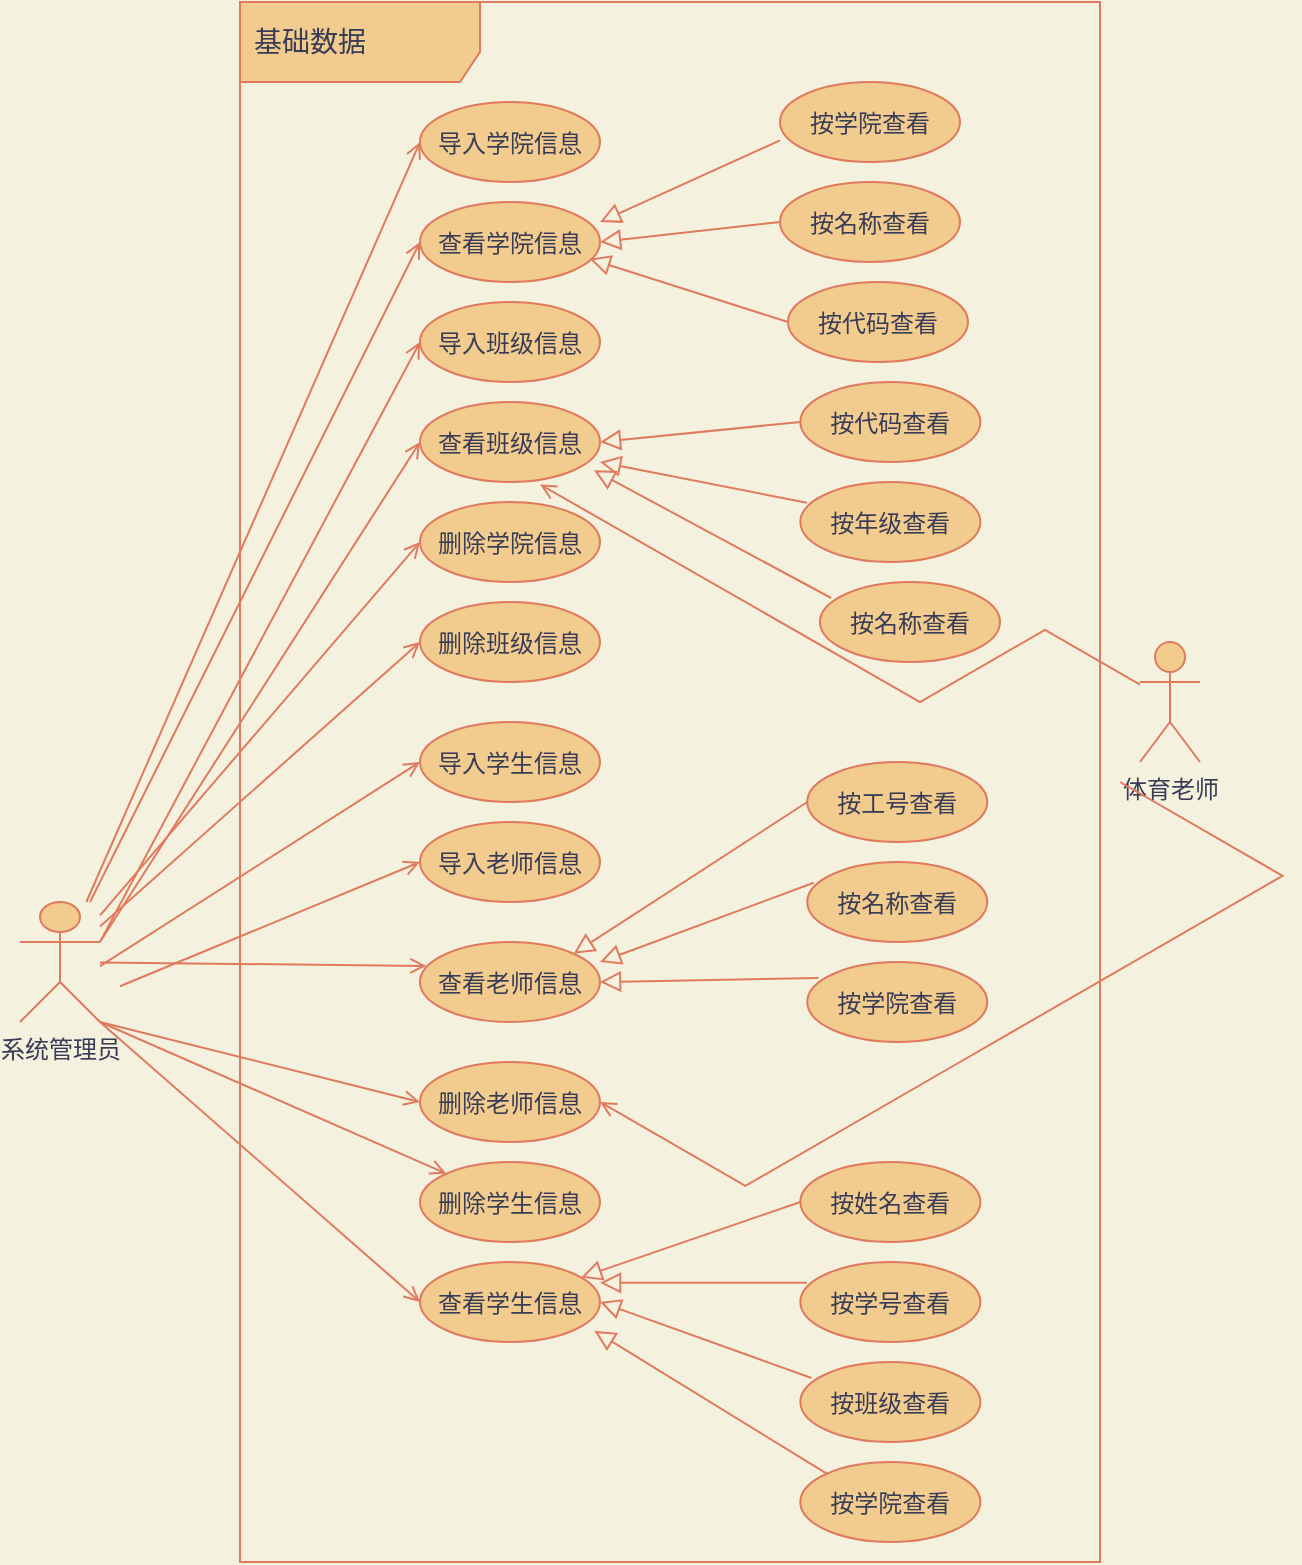 <mxfile version="15.4.0" type="device"><diagram id="RRN_mitzonyfID3dqr2r" name="第 1 页"><mxGraphModel dx="1024" dy="592" grid="1" gridSize="10" guides="1" tooltips="1" connect="1" arrows="1" fold="1" page="1" pageScale="1" pageWidth="827" pageHeight="1169" background="#F4F1DE" math="0" shadow="0"><root><mxCell id="0"/><mxCell id="1" parent="0"/><mxCell id="ysnsdRKkmyNgRE77PdFc-1" value="系统管理员" style="shape=umlActor;verticalLabelPosition=bottom;verticalAlign=top;html=1;outlineConnect=0;fillColor=#F2CC8F;strokeColor=#E07A5F;fontColor=#393C56;" parent="1" vertex="1"><mxGeometry x="30" y="530" width="40" height="60" as="geometry"/></mxCell><mxCell id="ysnsdRKkmyNgRE77PdFc-15" value="导入学院信息" style="ellipse;fillColor=#F2CC8F;strokeColor=#E07A5F;fontColor=#393C56;" parent="1" vertex="1"><mxGeometry x="230" y="130" width="90" height="40" as="geometry"/></mxCell><mxCell id="ysnsdRKkmyNgRE77PdFc-17" value="查看学院信息" style="ellipse;fillColor=#F2CC8F;strokeColor=#E07A5F;fontColor=#393C56;" parent="1" vertex="1"><mxGeometry x="230" y="180" width="90" height="40" as="geometry"/></mxCell><mxCell id="ysnsdRKkmyNgRE77PdFc-18" value="导入班级信息" style="ellipse;fillColor=#F2CC8F;strokeColor=#E07A5F;fontColor=#393C56;" parent="1" vertex="1"><mxGeometry x="230" y="230" width="90" height="40" as="geometry"/></mxCell><mxCell id="ysnsdRKkmyNgRE77PdFc-19" value="" style="endArrow=open;startArrow=none;endFill=0;startFill=0;html=1;verticalAlign=bottom;labelBackgroundColor=none;strokeWidth=1;rounded=0;entryX=0;entryY=0.5;entryDx=0;entryDy=0;strokeColor=#E07A5F;fontColor=#393C56;" parent="1" source="ysnsdRKkmyNgRE77PdFc-1" target="ysnsdRKkmyNgRE77PdFc-15" edge="1"><mxGeometry width="160" relative="1" as="geometry"><mxPoint x="140" y="179" as="sourcePoint"/><mxPoint x="241.62" y="69.6" as="targetPoint"/></mxGeometry></mxCell><mxCell id="ysnsdRKkmyNgRE77PdFc-20" value="" style="endArrow=open;startArrow=none;endFill=0;startFill=0;html=1;verticalAlign=bottom;labelBackgroundColor=none;strokeWidth=1;rounded=0;entryX=0;entryY=0.5;entryDx=0;entryDy=0;strokeColor=#E07A5F;fontColor=#393C56;" parent="1" source="ysnsdRKkmyNgRE77PdFc-1" target="ysnsdRKkmyNgRE77PdFc-17" edge="1"><mxGeometry width="160" relative="1" as="geometry"><mxPoint x="140" y="189" as="sourcePoint"/><mxPoint x="251.62" y="79.6" as="targetPoint"/></mxGeometry></mxCell><mxCell id="ysnsdRKkmyNgRE77PdFc-21" value="" style="endArrow=open;startArrow=none;endFill=0;startFill=0;html=1;verticalAlign=bottom;labelBackgroundColor=none;strokeWidth=1;rounded=0;entryX=0;entryY=0.5;entryDx=0;entryDy=0;exitX=1;exitY=0.333;exitDx=0;exitDy=0;exitPerimeter=0;strokeColor=#E07A5F;fontColor=#393C56;" parent="1" source="ysnsdRKkmyNgRE77PdFc-1" target="ysnsdRKkmyNgRE77PdFc-18" edge="1"><mxGeometry width="160" relative="1" as="geometry"><mxPoint x="140" y="199" as="sourcePoint"/><mxPoint x="261.62" y="89.6" as="targetPoint"/></mxGeometry></mxCell><mxCell id="ysnsdRKkmyNgRE77PdFc-31" value="按学院查看" style="ellipse;fillColor=#F2CC8F;strokeColor=#E07A5F;fontColor=#393C56;" parent="1" vertex="1"><mxGeometry x="410" y="120" width="90" height="40" as="geometry"/></mxCell><mxCell id="ysnsdRKkmyNgRE77PdFc-32" value="" style="endArrow=block;startArrow=none;endFill=0;startFill=0;endSize=8;html=1;verticalAlign=bottom;labelBackgroundColor=none;rounded=0;entryX=1;entryY=0.25;entryDx=0;entryDy=0;exitX=0;exitY=0.73;exitDx=0;exitDy=0;exitPerimeter=0;entryPerimeter=0;strokeColor=#E07A5F;fontColor=#393C56;" parent="1" source="ysnsdRKkmyNgRE77PdFc-31" target="ysnsdRKkmyNgRE77PdFc-17" edge="1"><mxGeometry width="160" relative="1" as="geometry"><mxPoint x="410" y="170" as="sourcePoint"/><mxPoint x="500" y="210" as="targetPoint"/></mxGeometry></mxCell><mxCell id="ysnsdRKkmyNgRE77PdFc-33" value="按代码查看" style="ellipse;fillColor=#F2CC8F;strokeColor=#E07A5F;fontColor=#393C56;" parent="1" vertex="1"><mxGeometry x="414" y="220" width="90" height="40" as="geometry"/></mxCell><mxCell id="ysnsdRKkmyNgRE77PdFc-34" value="按名称查看" style="ellipse;fillColor=#F2CC8F;strokeColor=#E07A5F;fontColor=#393C56;" parent="1" vertex="1"><mxGeometry x="410" y="170" width="90" height="40" as="geometry"/></mxCell><mxCell id="ysnsdRKkmyNgRE77PdFc-35" value="" style="endArrow=block;startArrow=none;endFill=0;startFill=0;endSize=8;html=1;verticalAlign=bottom;labelBackgroundColor=none;rounded=0;entryX=1;entryY=0.5;entryDx=0;entryDy=0;exitX=0;exitY=0.5;exitDx=0;exitDy=0;strokeColor=#E07A5F;fontColor=#393C56;" parent="1" source="ysnsdRKkmyNgRE77PdFc-34" target="ysnsdRKkmyNgRE77PdFc-17" edge="1"><mxGeometry width="160" relative="1" as="geometry"><mxPoint x="420" y="159.2" as="sourcePoint"/><mxPoint x="330" y="210" as="targetPoint"/></mxGeometry></mxCell><mxCell id="ysnsdRKkmyNgRE77PdFc-36" value="" style="endArrow=block;startArrow=none;endFill=0;startFill=0;endSize=8;html=1;verticalAlign=bottom;labelBackgroundColor=none;rounded=0;exitX=0;exitY=0.5;exitDx=0;exitDy=0;entryX=0.942;entryY=0.71;entryDx=0;entryDy=0;entryPerimeter=0;strokeColor=#E07A5F;fontColor=#393C56;" parent="1" source="ysnsdRKkmyNgRE77PdFc-33" target="ysnsdRKkmyNgRE77PdFc-17" edge="1"><mxGeometry width="160" relative="1" as="geometry"><mxPoint x="430" y="169.2" as="sourcePoint"/><mxPoint x="320" y="200" as="targetPoint"/></mxGeometry></mxCell><mxCell id="ysnsdRKkmyNgRE77PdFc-37" value="查看班级信息" style="ellipse;fillColor=#F2CC8F;strokeColor=#E07A5F;fontColor=#393C56;" parent="1" vertex="1"><mxGeometry x="230" y="280" width="90" height="40" as="geometry"/></mxCell><mxCell id="ysnsdRKkmyNgRE77PdFc-38" value="按工号查看" style="ellipse;fillColor=#F2CC8F;strokeColor=#E07A5F;fontColor=#393C56;" parent="1" vertex="1"><mxGeometry x="423.63" y="460" width="90" height="40" as="geometry"/></mxCell><mxCell id="ysnsdRKkmyNgRE77PdFc-39" value="" style="endArrow=block;startArrow=none;endFill=0;startFill=0;endSize=8;html=1;verticalAlign=bottom;labelBackgroundColor=none;rounded=0;exitX=0;exitY=0.5;exitDx=0;exitDy=0;entryX=1;entryY=0;entryDx=0;entryDy=0;strokeColor=#E07A5F;fontColor=#393C56;" parent="1" source="ysnsdRKkmyNgRE77PdFc-38" target="ysnsdRKkmyNgRE77PdFc-71" edge="1"><mxGeometry width="160" relative="1" as="geometry"><mxPoint x="439.23" y="470" as="sourcePoint"/><mxPoint x="314.004" y="517.74" as="targetPoint"/></mxGeometry></mxCell><mxCell id="ysnsdRKkmyNgRE77PdFc-41" value="按名称查看" style="ellipse;fillColor=#F2CC8F;strokeColor=#E07A5F;fontColor=#393C56;" parent="1" vertex="1"><mxGeometry x="423.63" y="510" width="90" height="40" as="geometry"/></mxCell><mxCell id="ysnsdRKkmyNgRE77PdFc-42" value="" style="endArrow=block;startArrow=none;endFill=0;startFill=0;endSize=8;html=1;verticalAlign=bottom;labelBackgroundColor=none;rounded=0;exitX=0.036;exitY=0.26;exitDx=0;exitDy=0;exitPerimeter=0;entryX=1;entryY=0.25;entryDx=0;entryDy=0;entryPerimeter=0;strokeColor=#E07A5F;fontColor=#393C56;" parent="1" source="ysnsdRKkmyNgRE77PdFc-41" target="ysnsdRKkmyNgRE77PdFc-71" edge="1"><mxGeometry width="160" relative="1" as="geometry"><mxPoint x="449.23" y="459.2" as="sourcePoint"/><mxPoint x="323.45" y="520.4" as="targetPoint"/></mxGeometry></mxCell><mxCell id="ysnsdRKkmyNgRE77PdFc-53" value="按学院查看" style="ellipse;fillColor=#F2CC8F;strokeColor=#E07A5F;fontColor=#393C56;" parent="1" vertex="1"><mxGeometry x="423.63" y="560" width="90" height="40" as="geometry"/></mxCell><mxCell id="ysnsdRKkmyNgRE77PdFc-54" value="" style="endArrow=block;startArrow=none;endFill=0;startFill=0;endSize=8;html=1;verticalAlign=bottom;labelBackgroundColor=none;rounded=0;exitX=0.062;exitY=0.2;exitDx=0;exitDy=0;exitPerimeter=0;entryX=1;entryY=0.5;entryDx=0;entryDy=0;strokeColor=#E07A5F;fontColor=#393C56;" parent="1" source="ysnsdRKkmyNgRE77PdFc-53" target="ysnsdRKkmyNgRE77PdFc-71" edge="1"><mxGeometry width="160" relative="1" as="geometry"><mxPoint x="450.47" y="530.4" as="sourcePoint"/><mxPoint x="323.45" y="530" as="targetPoint"/></mxGeometry></mxCell><mxCell id="ysnsdRKkmyNgRE77PdFc-55" value="" style="endArrow=open;startArrow=none;endFill=0;startFill=0;html=1;verticalAlign=bottom;labelBackgroundColor=none;strokeWidth=1;rounded=0;entryX=0;entryY=0.5;entryDx=0;entryDy=0;exitX=1;exitY=0.333;exitDx=0;exitDy=0;exitPerimeter=0;strokeColor=#E07A5F;fontColor=#393C56;" parent="1" source="ysnsdRKkmyNgRE77PdFc-1" target="ysnsdRKkmyNgRE77PdFc-37" edge="1"><mxGeometry width="160" relative="1" as="geometry"><mxPoint x="140" y="210" as="sourcePoint"/><mxPoint x="240" y="260" as="targetPoint"/></mxGeometry></mxCell><mxCell id="ysnsdRKkmyNgRE77PdFc-56" value="删除学院信息" style="ellipse;fillColor=#F2CC8F;strokeColor=#E07A5F;fontColor=#393C56;" parent="1" vertex="1"><mxGeometry x="230" y="330" width="90" height="40" as="geometry"/></mxCell><mxCell id="ysnsdRKkmyNgRE77PdFc-57" value="删除班级信息" style="ellipse;fillColor=#F2CC8F;strokeColor=#E07A5F;fontColor=#393C56;" parent="1" vertex="1"><mxGeometry x="230" y="380" width="90" height="40" as="geometry"/></mxCell><mxCell id="ysnsdRKkmyNgRE77PdFc-59" value="" style="endArrow=open;startArrow=none;endFill=0;startFill=0;html=1;verticalAlign=bottom;labelBackgroundColor=none;strokeWidth=1;rounded=0;strokeColor=#E07A5F;fontColor=#393C56;" parent="1" source="ysnsdRKkmyNgRE77PdFc-1" edge="1"><mxGeometry width="160" relative="1" as="geometry"><mxPoint x="80" y="290" as="sourcePoint"/><mxPoint x="230" y="350" as="targetPoint"/></mxGeometry></mxCell><mxCell id="ysnsdRKkmyNgRE77PdFc-60" value="" style="endArrow=open;startArrow=none;endFill=0;startFill=0;html=1;verticalAlign=bottom;labelBackgroundColor=none;strokeWidth=1;rounded=0;entryX=0;entryY=0.5;entryDx=0;entryDy=0;strokeColor=#E07A5F;fontColor=#393C56;" parent="1" source="ysnsdRKkmyNgRE77PdFc-1" target="ysnsdRKkmyNgRE77PdFc-57" edge="1"><mxGeometry width="160" relative="1" as="geometry"><mxPoint x="90" y="300" as="sourcePoint"/><mxPoint x="250" y="320" as="targetPoint"/></mxGeometry></mxCell><mxCell id="ysnsdRKkmyNgRE77PdFc-61" value="导入学生信息" style="ellipse;fillColor=#F2CC8F;strokeColor=#E07A5F;fontColor=#393C56;" parent="1" vertex="1"><mxGeometry x="230" y="440" width="90" height="40" as="geometry"/></mxCell><mxCell id="ysnsdRKkmyNgRE77PdFc-62" value="导入老师信息" style="ellipse;fillColor=#F2CC8F;strokeColor=#E07A5F;fontColor=#393C56;" parent="1" vertex="1"><mxGeometry x="230" y="490" width="90" height="40" as="geometry"/></mxCell><mxCell id="ysnsdRKkmyNgRE77PdFc-63" value="按代码查看" style="ellipse;fillColor=#F2CC8F;strokeColor=#E07A5F;fontColor=#393C56;" parent="1" vertex="1"><mxGeometry x="420.18" y="270" width="90" height="40" as="geometry"/></mxCell><mxCell id="ysnsdRKkmyNgRE77PdFc-64" value="" style="endArrow=block;startArrow=none;endFill=0;startFill=0;endSize=8;html=1;verticalAlign=bottom;labelBackgroundColor=none;rounded=0;entryX=1;entryY=0.25;entryDx=0;entryDy=0;exitX=0;exitY=0.5;exitDx=0;exitDy=0;entryPerimeter=0;strokeColor=#E07A5F;fontColor=#393C56;" parent="1" source="ysnsdRKkmyNgRE77PdFc-63" edge="1"><mxGeometry width="160" relative="1" as="geometry"><mxPoint x="422.18" y="280" as="sourcePoint"/><mxPoint x="320" y="300" as="targetPoint"/></mxGeometry></mxCell><mxCell id="ysnsdRKkmyNgRE77PdFc-65" value="按年级查看" style="ellipse;fillColor=#F2CC8F;strokeColor=#E07A5F;fontColor=#393C56;" parent="1" vertex="1"><mxGeometry x="420.18" y="320" width="90" height="40" as="geometry"/></mxCell><mxCell id="ysnsdRKkmyNgRE77PdFc-66" value="" style="endArrow=block;startArrow=none;endFill=0;startFill=0;endSize=8;html=1;verticalAlign=bottom;labelBackgroundColor=none;rounded=0;exitX=0.036;exitY=0.26;exitDx=0;exitDy=0;exitPerimeter=0;entryX=1;entryY=0.5;entryDx=0;entryDy=0;strokeColor=#E07A5F;fontColor=#393C56;" parent="1" source="ysnsdRKkmyNgRE77PdFc-65" edge="1"><mxGeometry width="160" relative="1" as="geometry"><mxPoint x="432.18" y="269.2" as="sourcePoint"/><mxPoint x="320" y="310" as="targetPoint"/></mxGeometry></mxCell><mxCell id="ysnsdRKkmyNgRE77PdFc-67" value="按名称查看" style="ellipse;fillColor=#F2CC8F;strokeColor=#E07A5F;fontColor=#393C56;" parent="1" vertex="1"><mxGeometry x="430" y="370" width="90" height="40" as="geometry"/></mxCell><mxCell id="ysnsdRKkmyNgRE77PdFc-68" value="" style="endArrow=block;startArrow=none;endFill=0;startFill=0;endSize=8;html=1;verticalAlign=bottom;labelBackgroundColor=none;rounded=0;exitX=0.062;exitY=0.2;exitDx=0;exitDy=0;exitPerimeter=0;entryX=1;entryY=1;entryDx=0;entryDy=0;strokeColor=#E07A5F;fontColor=#393C56;" parent="1" source="ysnsdRKkmyNgRE77PdFc-67" edge="1"><mxGeometry width="160" relative="1" as="geometry"><mxPoint x="433.42" y="340.4" as="sourcePoint"/><mxPoint x="317.0" y="314.142" as="targetPoint"/></mxGeometry></mxCell><mxCell id="ysnsdRKkmyNgRE77PdFc-69" value="查看学生信息" style="ellipse;fillColor=#F2CC8F;strokeColor=#E07A5F;fontColor=#393C56;" parent="1" vertex="1"><mxGeometry x="230" y="710" width="90" height="40" as="geometry"/></mxCell><mxCell id="ysnsdRKkmyNgRE77PdFc-70" value="删除学生信息" style="ellipse;fillColor=#F2CC8F;strokeColor=#E07A5F;fontColor=#393C56;" parent="1" vertex="1"><mxGeometry x="230" y="660" width="90" height="40" as="geometry"/></mxCell><mxCell id="ysnsdRKkmyNgRE77PdFc-71" value="查看老师信息" style="ellipse;fillColor=#F2CC8F;strokeColor=#E07A5F;fontColor=#393C56;" parent="1" vertex="1"><mxGeometry x="230" y="550" width="90" height="40" as="geometry"/></mxCell><mxCell id="ysnsdRKkmyNgRE77PdFc-72" value="删除老师信息" style="ellipse;fillColor=#F2CC8F;strokeColor=#E07A5F;fontColor=#393C56;" parent="1" vertex="1"><mxGeometry x="230" y="610" width="90" height="40" as="geometry"/></mxCell><mxCell id="ysnsdRKkmyNgRE77PdFc-73" value="按姓名查看" style="ellipse;fillColor=#F2CC8F;strokeColor=#E07A5F;fontColor=#393C56;" parent="1" vertex="1"><mxGeometry x="420.18" y="660" width="90" height="40" as="geometry"/></mxCell><mxCell id="ysnsdRKkmyNgRE77PdFc-74" value="" style="endArrow=block;startArrow=none;endFill=0;startFill=0;endSize=8;html=1;verticalAlign=bottom;labelBackgroundColor=none;rounded=0;exitX=0;exitY=0.5;exitDx=0;exitDy=0;strokeColor=#E07A5F;fontColor=#393C56;" parent="1" source="ysnsdRKkmyNgRE77PdFc-73" edge="1"><mxGeometry width="160" relative="1" as="geometry"><mxPoint x="435.78" y="670" as="sourcePoint"/><mxPoint x="310.554" y="717.74" as="targetPoint"/></mxGeometry></mxCell><mxCell id="ysnsdRKkmyNgRE77PdFc-75" value="按学号查看" style="ellipse;fillColor=#F2CC8F;strokeColor=#E07A5F;fontColor=#393C56;" parent="1" vertex="1"><mxGeometry x="420.18" y="710" width="90" height="40" as="geometry"/></mxCell><mxCell id="ysnsdRKkmyNgRE77PdFc-76" value="" style="endArrow=block;startArrow=none;endFill=0;startFill=0;endSize=8;html=1;verticalAlign=bottom;labelBackgroundColor=none;rounded=0;exitX=0.036;exitY=0.26;exitDx=0;exitDy=0;exitPerimeter=0;entryX=1;entryY=0.26;entryDx=0;entryDy=0;entryPerimeter=0;strokeColor=#E07A5F;fontColor=#393C56;" parent="1" source="ysnsdRKkmyNgRE77PdFc-75" edge="1"><mxGeometry width="160" relative="1" as="geometry"><mxPoint x="445.78" y="659.2" as="sourcePoint"/><mxPoint x="320" y="720.4" as="targetPoint"/></mxGeometry></mxCell><mxCell id="ysnsdRKkmyNgRE77PdFc-77" value="按班级查看" style="ellipse;fillColor=#F2CC8F;strokeColor=#E07A5F;fontColor=#393C56;" parent="1" vertex="1"><mxGeometry x="420.18" y="760" width="90" height="40" as="geometry"/></mxCell><mxCell id="ysnsdRKkmyNgRE77PdFc-78" value="" style="endArrow=block;startArrow=none;endFill=0;startFill=0;endSize=8;html=1;verticalAlign=bottom;labelBackgroundColor=none;rounded=0;exitX=0.062;exitY=0.2;exitDx=0;exitDy=0;exitPerimeter=0;entryX=1;entryY=0.5;entryDx=0;entryDy=0;strokeColor=#E07A5F;fontColor=#393C56;" parent="1" source="ysnsdRKkmyNgRE77PdFc-77" edge="1"><mxGeometry width="160" relative="1" as="geometry"><mxPoint x="447.02" y="730.4" as="sourcePoint"/><mxPoint x="320" y="730" as="targetPoint"/></mxGeometry></mxCell><mxCell id="ysnsdRKkmyNgRE77PdFc-79" value="按学院查看" style="ellipse;fillColor=#F2CC8F;strokeColor=#E07A5F;fontColor=#393C56;" parent="1" vertex="1"><mxGeometry x="420.18" y="810" width="90" height="40" as="geometry"/></mxCell><mxCell id="ysnsdRKkmyNgRE77PdFc-80" value="" style="endArrow=block;startArrow=none;endFill=0;startFill=0;endSize=8;html=1;verticalAlign=bottom;labelBackgroundColor=none;rounded=0;exitX=0;exitY=0;exitDx=0;exitDy=0;entryX=0.969;entryY=0.86;entryDx=0;entryDy=0;entryPerimeter=0;strokeColor=#E07A5F;fontColor=#393C56;" parent="1" source="ysnsdRKkmyNgRE77PdFc-79" target="ysnsdRKkmyNgRE77PdFc-69" edge="1"><mxGeometry width="160" relative="1" as="geometry"><mxPoint x="435.76" y="778" as="sourcePoint"/><mxPoint x="330" y="740" as="targetPoint"/></mxGeometry></mxCell><mxCell id="ysnsdRKkmyNgRE77PdFc-81" value="" style="endArrow=open;startArrow=none;endFill=0;startFill=0;html=1;verticalAlign=bottom;labelBackgroundColor=none;strokeWidth=1;rounded=0;entryX=0;entryY=0.5;entryDx=0;entryDy=0;strokeColor=#E07A5F;fontColor=#393C56;" parent="1" target="ysnsdRKkmyNgRE77PdFc-61" edge="1"><mxGeometry width="160" relative="1" as="geometry"><mxPoint x="70" y="562.105" as="sourcePoint"/><mxPoint x="240" y="410" as="targetPoint"/></mxGeometry></mxCell><mxCell id="ysnsdRKkmyNgRE77PdFc-82" value="" style="endArrow=open;startArrow=none;endFill=0;startFill=0;html=1;verticalAlign=bottom;labelBackgroundColor=none;strokeWidth=1;rounded=0;entryX=0;entryY=0.5;entryDx=0;entryDy=0;strokeColor=#E07A5F;fontColor=#393C56;" parent="1" target="ysnsdRKkmyNgRE77PdFc-62" edge="1"><mxGeometry width="160" relative="1" as="geometry"><mxPoint x="80" y="572.105" as="sourcePoint"/><mxPoint x="250" y="420" as="targetPoint"/></mxGeometry></mxCell><mxCell id="ysnsdRKkmyNgRE77PdFc-83" value="" style="endArrow=open;startArrow=none;endFill=0;startFill=0;html=1;verticalAlign=bottom;labelBackgroundColor=none;strokeWidth=1;rounded=0;entryX=0;entryY=0;entryDx=0;entryDy=0;strokeColor=#E07A5F;fontColor=#393C56;" parent="1" target="ysnsdRKkmyNgRE77PdFc-70" edge="1"><mxGeometry width="160" relative="1" as="geometry"><mxPoint x="70" y="590" as="sourcePoint"/><mxPoint x="260" y="430" as="targetPoint"/></mxGeometry></mxCell><mxCell id="ysnsdRKkmyNgRE77PdFc-84" value="" style="endArrow=open;startArrow=none;endFill=0;startFill=0;html=1;verticalAlign=bottom;labelBackgroundColor=none;strokeWidth=1;rounded=0;entryX=0;entryY=0.5;entryDx=0;entryDy=0;strokeColor=#E07A5F;fontColor=#393C56;" parent="1" target="ysnsdRKkmyNgRE77PdFc-72" edge="1"><mxGeometry width="160" relative="1" as="geometry"><mxPoint x="70" y="590" as="sourcePoint"/><mxPoint x="270" y="440" as="targetPoint"/></mxGeometry></mxCell><mxCell id="ysnsdRKkmyNgRE77PdFc-85" value="" style="endArrow=open;startArrow=none;endFill=0;startFill=0;html=1;verticalAlign=bottom;labelBackgroundColor=none;strokeWidth=1;rounded=0;entryX=0.036;entryY=0.3;entryDx=0;entryDy=0;entryPerimeter=0;strokeColor=#E07A5F;fontColor=#393C56;" parent="1" source="ysnsdRKkmyNgRE77PdFc-1" target="ysnsdRKkmyNgRE77PdFc-71" edge="1"><mxGeometry width="160" relative="1" as="geometry"><mxPoint x="110" y="602.105" as="sourcePoint"/><mxPoint x="280" y="450" as="targetPoint"/></mxGeometry></mxCell><mxCell id="ysnsdRKkmyNgRE77PdFc-86" value="" style="endArrow=open;startArrow=none;endFill=0;startFill=0;html=1;verticalAlign=bottom;labelBackgroundColor=none;strokeWidth=1;rounded=0;entryX=0;entryY=0.5;entryDx=0;entryDy=0;exitX=1;exitY=1;exitDx=0;exitDy=0;exitPerimeter=0;strokeColor=#E07A5F;fontColor=#393C56;" parent="1" source="ysnsdRKkmyNgRE77PdFc-1" target="ysnsdRKkmyNgRE77PdFc-69" edge="1"><mxGeometry width="160" relative="1" as="geometry"><mxPoint x="120" y="612.105" as="sourcePoint"/><mxPoint x="290" y="460" as="targetPoint"/></mxGeometry></mxCell><mxCell id="ysnsdRKkmyNgRE77PdFc-91" value="" style="edgeStyle=isometricEdgeStyle;rounded=0;orthogonalLoop=1;jettySize=auto;html=1;elbow=vertical;entryX=0.667;entryY=1.03;entryDx=0;entryDy=0;entryPerimeter=0;labelBackgroundColor=#F4F1DE;strokeColor=#E07A5F;fontColor=#393C56;endArrow=open;endFill=0;" parent="1" source="ysnsdRKkmyNgRE77PdFc-88" target="ysnsdRKkmyNgRE77PdFc-37" edge="1"><mxGeometry relative="1" as="geometry"><mxPoint x="420" y="430" as="targetPoint"/><Array as="points"><mxPoint x="480" y="430"/><mxPoint x="500" y="440"/></Array></mxGeometry></mxCell><mxCell id="ysnsdRKkmyNgRE77PdFc-88" value="体育老师" style="shape=umlActor;verticalLabelPosition=bottom;verticalAlign=top;html=1;outlineConnect=0;fillColor=#F2CC8F;strokeColor=#E07A5F;fontColor=#393C56;" parent="1" vertex="1"><mxGeometry x="590" y="400" width="30" height="60" as="geometry"/></mxCell><mxCell id="brfUP7udH4yP5nq5Yn2l-2" value="" style="endArrow=open;startArrow=none;endFill=0;startFill=0;html=1;verticalAlign=bottom;labelBackgroundColor=none;strokeWidth=1;rounded=0;entryX=1;entryY=0.5;entryDx=0;entryDy=0;strokeColor=#E07A5F;fontColor=#393C56;edgeStyle=isometricEdgeStyle;elbow=vertical;" parent="1" target="ysnsdRKkmyNgRE77PdFc-72" edge="1"><mxGeometry width="160" relative="1" as="geometry"><mxPoint x="580" y="470" as="sourcePoint"/><mxPoint x="240" y="160" as="targetPoint"/><Array as="points"><mxPoint x="500" y="610"/></Array></mxGeometry></mxCell><mxCell id="wkfVlskKjmxmr6ekh8Sl-1" value="&lt;font style=&quot;font-size: 14px&quot;&gt;基础数据&lt;/font&gt;" style="shape=umlFrame;whiteSpace=wrap;html=1;width=120;height=40;boundedLbl=1;verticalAlign=middle;align=left;spacingLeft=5;rounded=0;sketch=0;fontColor=#393C56;strokeColor=#E07A5F;fillColor=#F2CC8F;" vertex="1" parent="1"><mxGeometry x="140" y="80" width="430" height="780" as="geometry"/></mxCell></root></mxGraphModel></diagram></mxfile>